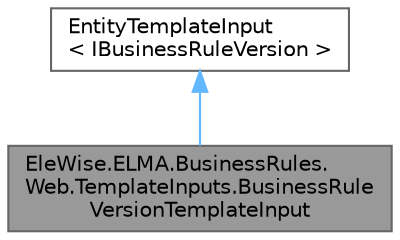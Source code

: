 digraph "EleWise.ELMA.BusinessRules.Web.TemplateInputs.BusinessRuleVersionTemplateInput"
{
 // LATEX_PDF_SIZE
  bgcolor="transparent";
  edge [fontname=Helvetica,fontsize=10,labelfontname=Helvetica,labelfontsize=10];
  node [fontname=Helvetica,fontsize=10,shape=box,height=0.2,width=0.4];
  Node1 [id="Node000001",label="EleWise.ELMA.BusinessRules.\lWeb.TemplateInputs.BusinessRule\lVersionTemplateInput",height=0.2,width=0.4,color="gray40", fillcolor="grey60", style="filled", fontcolor="black",tooltip="Класс для форматирования объектов с типом \"Версия бизнес-правила\" при форматировании по шаблону"];
  Node2 -> Node1 [id="edge1_Node000001_Node000002",dir="back",color="steelblue1",style="solid",tooltip=" "];
  Node2 [id="Node000002",label="EntityTemplateInput\l\< IBusinessRuleVersion \>",height=0.2,width=0.4,color="gray40", fillcolor="white", style="filled",tooltip=" "];
}
